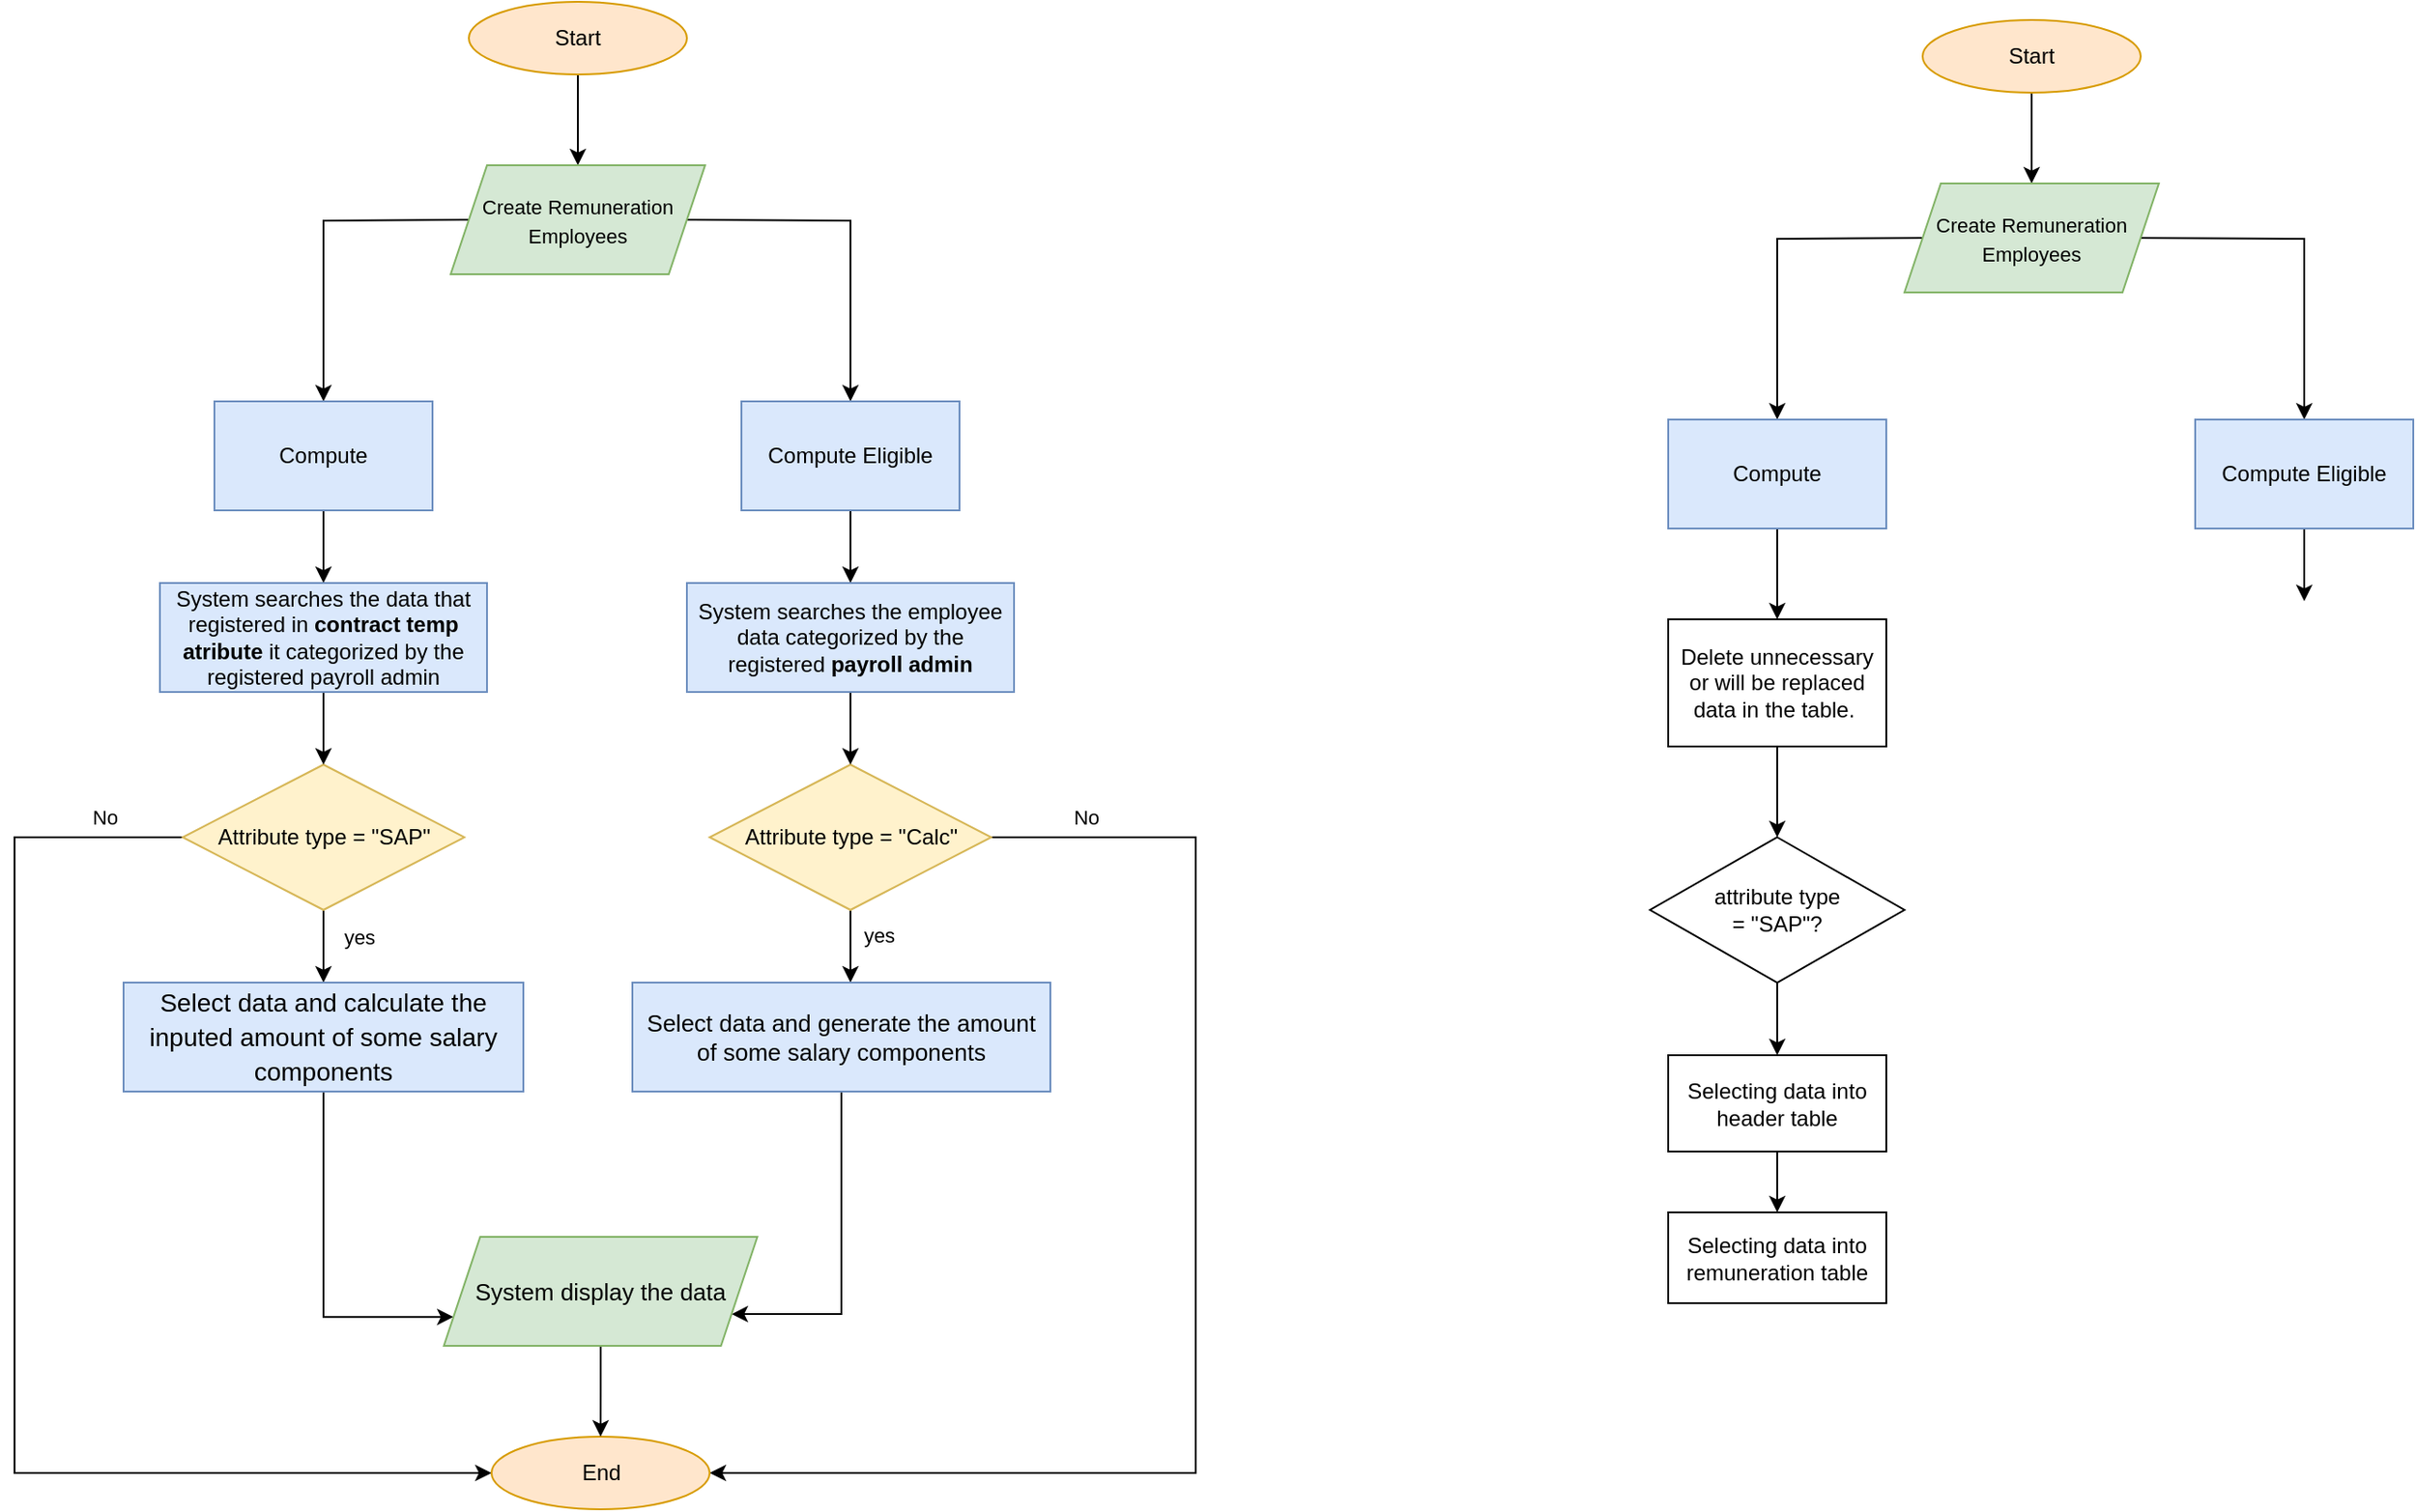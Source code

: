 <mxfile version="20.8.5" type="github">
  <diagram id="WJZ4oMaHgGuHUTIhxIZY" name="Page-1">
    <mxGraphModel dx="304" dy="896" grid="1" gridSize="10" guides="1" tooltips="1" connect="1" arrows="1" fold="1" page="1" pageScale="1" pageWidth="850" pageHeight="1100" math="0" shadow="0">
      <root>
        <mxCell id="0" />
        <mxCell id="1" parent="0" />
        <mxCell id="uavgOarLLKWaWZCZ6UA3-4" value="" style="edgeStyle=orthogonalEdgeStyle;rounded=0;orthogonalLoop=1;jettySize=auto;html=1;" parent="1" source="uavgOarLLKWaWZCZ6UA3-1" edge="1">
          <mxGeometry relative="1" as="geometry">
            <mxPoint x="410" y="140.0" as="targetPoint" />
          </mxGeometry>
        </mxCell>
        <mxCell id="uavgOarLLKWaWZCZ6UA3-1" value="Start" style="ellipse;whiteSpace=wrap;html=1;fillColor=#ffe6cc;strokeColor=#d79b00;" parent="1" vertex="1">
          <mxGeometry x="350" y="50" width="120" height="40" as="geometry" />
        </mxCell>
        <mxCell id="uavgOarLLKWaWZCZ6UA3-6" value="" style="edgeStyle=orthogonalEdgeStyle;rounded=0;orthogonalLoop=1;jettySize=auto;html=1;" parent="1" target="uavgOarLLKWaWZCZ6UA3-5" edge="1">
          <mxGeometry relative="1" as="geometry">
            <mxPoint x="350" y="170.0" as="sourcePoint" />
          </mxGeometry>
        </mxCell>
        <mxCell id="yuhCwD8GnXxt0wWukK7g-17" value="" style="edgeStyle=orthogonalEdgeStyle;rounded=0;orthogonalLoop=1;jettySize=auto;html=1;fontFamily=Helvetica;fontSize=11;fontColor=#000000;" edge="1" parent="1" source="uavgOarLLKWaWZCZ6UA3-5" target="yuhCwD8GnXxt0wWukK7g-16">
          <mxGeometry relative="1" as="geometry" />
        </mxCell>
        <mxCell id="uavgOarLLKWaWZCZ6UA3-5" value="Compute" style="rounded=0;whiteSpace=wrap;html=1;fillColor=#dae8fc;strokeColor=#6c8ebf;" parent="1" vertex="1">
          <mxGeometry x="210" y="270" width="120" height="60" as="geometry" />
        </mxCell>
        <mxCell id="uavgOarLLKWaWZCZ6UA3-7" value="" style="edgeStyle=orthogonalEdgeStyle;rounded=0;orthogonalLoop=1;jettySize=auto;html=1;exitX=1;exitY=0.5;exitDx=0;exitDy=0;" parent="1" target="uavgOarLLKWaWZCZ6UA3-8" edge="1">
          <mxGeometry relative="1" as="geometry">
            <mxPoint x="470" y="170.0" as="sourcePoint" />
          </mxGeometry>
        </mxCell>
        <mxCell id="uavgOarLLKWaWZCZ6UA3-15" value="" style="edgeStyle=orthogonalEdgeStyle;rounded=0;orthogonalLoop=1;jettySize=auto;html=1;entryX=0.5;entryY=0;entryDx=0;entryDy=0;" parent="1" source="uavgOarLLKWaWZCZ6UA3-8" target="yuhCwD8GnXxt0wWukK7g-19" edge="1">
          <mxGeometry relative="1" as="geometry">
            <mxPoint x="560" y="360.0" as="targetPoint" />
          </mxGeometry>
        </mxCell>
        <mxCell id="uavgOarLLKWaWZCZ6UA3-8" value="Compute Eligible" style="rounded=0;whiteSpace=wrap;html=1;fillColor=#dae8fc;strokeColor=#6c8ebf;" parent="1" vertex="1">
          <mxGeometry x="500" y="270" width="120" height="60" as="geometry" />
        </mxCell>
        <mxCell id="uavgOarLLKWaWZCZ6UA3-24" value="" style="edgeStyle=orthogonalEdgeStyle;rounded=0;orthogonalLoop=1;jettySize=auto;html=1;" parent="1" source="uavgOarLLKWaWZCZ6UA3-19" target="yuhCwD8GnXxt0wWukK7g-1" edge="1">
          <mxGeometry relative="1" as="geometry">
            <mxPoint x="270" y="590" as="targetPoint" />
          </mxGeometry>
        </mxCell>
        <mxCell id="uavgOarLLKWaWZCZ6UA3-28" style="edgeStyle=orthogonalEdgeStyle;rounded=0;orthogonalLoop=1;jettySize=auto;html=1;entryX=0;entryY=0.5;entryDx=0;entryDy=0;fontFamily=Helvetica;" parent="1" source="uavgOarLLKWaWZCZ6UA3-19" target="uavgOarLLKWaWZCZ6UA3-25" edge="1">
          <mxGeometry relative="1" as="geometry">
            <Array as="points">
              <mxPoint x="100" y="510" />
              <mxPoint x="100" y="860" />
            </Array>
          </mxGeometry>
        </mxCell>
        <mxCell id="uavgOarLLKWaWZCZ6UA3-19" value="Attribute type = &quot;SAP&quot;" style="rhombus;whiteSpace=wrap;html=1;fillColor=#fff2cc;strokeColor=#d6b656;" parent="1" vertex="1">
          <mxGeometry x="192.5" y="470" width="155" height="80" as="geometry" />
        </mxCell>
        <mxCell id="uavgOarLLKWaWZCZ6UA3-27" value="" style="edgeStyle=orthogonalEdgeStyle;rounded=0;orthogonalLoop=1;jettySize=auto;html=1;fontFamily=Helvetica;" parent="1" source="uavgOarLLKWaWZCZ6UA3-22" target="yuhCwD8GnXxt0wWukK7g-2" edge="1">
          <mxGeometry relative="1" as="geometry">
            <mxPoint x="560" y="590" as="targetPoint" />
            <Array as="points">
              <mxPoint x="560" y="580" />
              <mxPoint x="560" y="580" />
            </Array>
          </mxGeometry>
        </mxCell>
        <mxCell id="uavgOarLLKWaWZCZ6UA3-29" style="edgeStyle=orthogonalEdgeStyle;rounded=0;orthogonalLoop=1;jettySize=auto;html=1;entryX=1;entryY=0.5;entryDx=0;entryDy=0;fontFamily=Helvetica;" parent="1" source="uavgOarLLKWaWZCZ6UA3-22" target="uavgOarLLKWaWZCZ6UA3-25" edge="1">
          <mxGeometry relative="1" as="geometry">
            <Array as="points">
              <mxPoint x="750" y="510" />
              <mxPoint x="750" y="860" />
            </Array>
          </mxGeometry>
        </mxCell>
        <mxCell id="uavgOarLLKWaWZCZ6UA3-22" value="Attribute type = &quot;Calc&quot;" style="rhombus;whiteSpace=wrap;html=1;fillColor=#fff2cc;strokeColor=#d6b656;" parent="1" vertex="1">
          <mxGeometry x="482.5" y="470" width="155" height="80" as="geometry" />
        </mxCell>
        <mxCell id="uavgOarLLKWaWZCZ6UA3-25" value="End" style="ellipse;whiteSpace=wrap;html=1;fillColor=#ffe6cc;strokeColor=#d79b00;" parent="1" vertex="1">
          <mxGeometry x="362.5" y="840" width="120" height="40" as="geometry" />
        </mxCell>
        <mxCell id="yuhCwD8GnXxt0wWukK7g-13" style="edgeStyle=orthogonalEdgeStyle;rounded=0;orthogonalLoop=1;jettySize=auto;html=1;fontFamily=Helvetica;fontSize=11;fontColor=#000000;entryX=0;entryY=0.75;entryDx=0;entryDy=0;" edge="1" parent="1" source="yuhCwD8GnXxt0wWukK7g-1" target="yuhCwD8GnXxt0wWukK7g-10">
          <mxGeometry relative="1" as="geometry">
            <mxPoint x="270" y="730" as="targetPoint" />
            <Array as="points">
              <mxPoint x="270" y="774" />
            </Array>
          </mxGeometry>
        </mxCell>
        <mxCell id="yuhCwD8GnXxt0wWukK7g-1" value="&lt;p style=&quot;font-size: 14px; line-height: 19px;&quot;&gt;Select data and calculate the inputed amount of some salary components&lt;/p&gt;" style="rounded=0;whiteSpace=wrap;html=1;fillColor=#dae8fc;strokeColor=#6c8ebf;" vertex="1" parent="1">
          <mxGeometry x="160" y="590" width="220" height="60" as="geometry" />
        </mxCell>
        <mxCell id="yuhCwD8GnXxt0wWukK7g-12" style="edgeStyle=orthogonalEdgeStyle;rounded=0;orthogonalLoop=1;jettySize=auto;html=1;entryX=1;entryY=0.75;entryDx=0;entryDy=0;fontFamily=Helvetica;fontSize=11;fontColor=#000000;" edge="1" parent="1" source="yuhCwD8GnXxt0wWukK7g-2" target="yuhCwD8GnXxt0wWukK7g-10">
          <mxGeometry relative="1" as="geometry">
            <Array as="points">
              <mxPoint x="555" y="773" />
            </Array>
          </mxGeometry>
        </mxCell>
        <mxCell id="yuhCwD8GnXxt0wWukK7g-2" value="&lt;span style=&quot;font-size: 13px;&quot;&gt;Select data and generate the amount of some salary components&lt;/span&gt;" style="rounded=0;whiteSpace=wrap;html=1;fillColor=#dae8fc;strokeColor=#6c8ebf;" vertex="1" parent="1">
          <mxGeometry x="440" y="590" width="230" height="60" as="geometry" />
        </mxCell>
        <mxCell id="yuhCwD8GnXxt0wWukK7g-14" value="" style="edgeStyle=orthogonalEdgeStyle;rounded=0;orthogonalLoop=1;jettySize=auto;html=1;fontFamily=Helvetica;fontSize=11;fontColor=#000000;" edge="1" parent="1" source="yuhCwD8GnXxt0wWukK7g-10" target="uavgOarLLKWaWZCZ6UA3-25">
          <mxGeometry relative="1" as="geometry" />
        </mxCell>
        <mxCell id="yuhCwD8GnXxt0wWukK7g-10" value="System display the data" style="shape=parallelogram;perimeter=parallelogramPerimeter;whiteSpace=wrap;html=1;fixedSize=1;labelBackgroundColor=none;fontFamily=Helvetica;fontSize=13;fillColor=#d5e8d4;strokeColor=#82b366;" vertex="1" parent="1">
          <mxGeometry x="336.25" y="730" width="172.5" height="60" as="geometry" />
        </mxCell>
        <mxCell id="yuhCwD8GnXxt0wWukK7g-11" value="&lt;font style=&quot;font-size: 11px;&quot;&gt;Create Remuneration Employees&lt;/font&gt;" style="shape=parallelogram;perimeter=parallelogramPerimeter;whiteSpace=wrap;html=1;fixedSize=1;labelBackgroundColor=none;fontFamily=Helvetica;fontSize=13;fillColor=#d5e8d4;strokeColor=#82b366;" vertex="1" parent="1">
          <mxGeometry x="340" y="140" width="140" height="60" as="geometry" />
        </mxCell>
        <mxCell id="yuhCwD8GnXxt0wWukK7g-18" value="" style="edgeStyle=orthogonalEdgeStyle;rounded=0;orthogonalLoop=1;jettySize=auto;html=1;fontFamily=Helvetica;fontSize=11;fontColor=#000000;" edge="1" parent="1" source="yuhCwD8GnXxt0wWukK7g-16" target="uavgOarLLKWaWZCZ6UA3-19">
          <mxGeometry relative="1" as="geometry" />
        </mxCell>
        <mxCell id="yuhCwD8GnXxt0wWukK7g-16" value="System searches the data that registered in &lt;b&gt;contract temp atribute &lt;/b&gt;it categorized by the registered payroll admin" style="rounded=0;whiteSpace=wrap;html=1;fillColor=#dae8fc;strokeColor=#6c8ebf;" vertex="1" parent="1">
          <mxGeometry x="180" y="370" width="180" height="60" as="geometry" />
        </mxCell>
        <mxCell id="yuhCwD8GnXxt0wWukK7g-20" value="" style="edgeStyle=orthogonalEdgeStyle;rounded=0;orthogonalLoop=1;jettySize=auto;html=1;fontFamily=Helvetica;fontSize=11;fontColor=#000000;" edge="1" parent="1" source="yuhCwD8GnXxt0wWukK7g-19" target="uavgOarLLKWaWZCZ6UA3-22">
          <mxGeometry relative="1" as="geometry" />
        </mxCell>
        <mxCell id="yuhCwD8GnXxt0wWukK7g-19" value="System searches the employee data&amp;nbsp;categorized by the registered &lt;b&gt;payroll admin&lt;/b&gt;" style="rounded=0;whiteSpace=wrap;html=1;fillColor=#dae8fc;strokeColor=#6c8ebf;" vertex="1" parent="1">
          <mxGeometry x="470" y="370" width="180" height="60" as="geometry" />
        </mxCell>
        <mxCell id="yuhCwD8GnXxt0wWukK7g-21" value="&lt;br&gt;No" style="text;html=1;strokeColor=none;fillColor=none;align=center;verticalAlign=middle;whiteSpace=wrap;rounded=0;labelBackgroundColor=none;fontFamily=Helvetica;fontSize=11;fontColor=#000000;" vertex="1" parent="1">
          <mxGeometry x="120" y="477" width="60" height="30" as="geometry" />
        </mxCell>
        <mxCell id="yuhCwD8GnXxt0wWukK7g-24" value="&lt;br&gt;No" style="text;html=1;strokeColor=none;fillColor=none;align=center;verticalAlign=middle;whiteSpace=wrap;rounded=0;labelBackgroundColor=none;fontFamily=Helvetica;fontSize=11;fontColor=#000000;" vertex="1" parent="1">
          <mxGeometry x="660" y="477" width="60" height="30" as="geometry" />
        </mxCell>
        <mxCell id="yuhCwD8GnXxt0wWukK7g-25" value="yes" style="text;html=1;strokeColor=none;fillColor=none;align=center;verticalAlign=middle;whiteSpace=wrap;rounded=0;labelBackgroundColor=none;fontFamily=Helvetica;fontSize=11;fontColor=#000000;" vertex="1" parent="1">
          <mxGeometry x="260" y="550" width="60" height="30" as="geometry" />
        </mxCell>
        <mxCell id="yuhCwD8GnXxt0wWukK7g-26" value="yes" style="text;html=1;strokeColor=none;fillColor=none;align=center;verticalAlign=middle;whiteSpace=wrap;rounded=0;labelBackgroundColor=none;fontFamily=Helvetica;fontSize=11;fontColor=#000000;" vertex="1" parent="1">
          <mxGeometry x="546" y="549" width="60" height="30" as="geometry" />
        </mxCell>
        <mxCell id="yuhCwD8GnXxt0wWukK7g-30" value="" style="edgeStyle=orthogonalEdgeStyle;rounded=0;orthogonalLoop=1;jettySize=auto;html=1;" edge="1" parent="1" source="yuhCwD8GnXxt0wWukK7g-31">
          <mxGeometry relative="1" as="geometry">
            <mxPoint x="1210" y="150" as="targetPoint" />
          </mxGeometry>
        </mxCell>
        <mxCell id="yuhCwD8GnXxt0wWukK7g-31" value="Start" style="ellipse;whiteSpace=wrap;html=1;fillColor=#ffe6cc;strokeColor=#d79b00;" vertex="1" parent="1">
          <mxGeometry x="1150" y="60" width="120" height="40" as="geometry" />
        </mxCell>
        <mxCell id="yuhCwD8GnXxt0wWukK7g-32" value="" style="edgeStyle=orthogonalEdgeStyle;rounded=0;orthogonalLoop=1;jettySize=auto;html=1;" edge="1" parent="1" target="yuhCwD8GnXxt0wWukK7g-34">
          <mxGeometry relative="1" as="geometry">
            <mxPoint x="1150" y="180" as="sourcePoint" />
          </mxGeometry>
        </mxCell>
        <mxCell id="yuhCwD8GnXxt0wWukK7g-33" value="" style="edgeStyle=orthogonalEdgeStyle;rounded=0;orthogonalLoop=1;jettySize=auto;html=1;fontFamily=Helvetica;fontSize=11;fontColor=#000000;" edge="1" parent="1" source="yuhCwD8GnXxt0wWukK7g-34" target="yuhCwD8GnXxt0wWukK7g-60">
          <mxGeometry relative="1" as="geometry">
            <mxPoint x="1070" y="380" as="targetPoint" />
          </mxGeometry>
        </mxCell>
        <mxCell id="yuhCwD8GnXxt0wWukK7g-34" value="Compute" style="rounded=0;whiteSpace=wrap;html=1;fillColor=#dae8fc;strokeColor=#6c8ebf;" vertex="1" parent="1">
          <mxGeometry x="1010" y="280" width="120" height="60" as="geometry" />
        </mxCell>
        <mxCell id="yuhCwD8GnXxt0wWukK7g-35" value="" style="edgeStyle=orthogonalEdgeStyle;rounded=0;orthogonalLoop=1;jettySize=auto;html=1;exitX=1;exitY=0.5;exitDx=0;exitDy=0;" edge="1" parent="1" target="yuhCwD8GnXxt0wWukK7g-37">
          <mxGeometry relative="1" as="geometry">
            <mxPoint x="1270" y="180" as="sourcePoint" />
          </mxGeometry>
        </mxCell>
        <mxCell id="yuhCwD8GnXxt0wWukK7g-36" value="" style="edgeStyle=orthogonalEdgeStyle;rounded=0;orthogonalLoop=1;jettySize=auto;html=1;entryX=0.5;entryY=0;entryDx=0;entryDy=0;" edge="1" parent="1" source="yuhCwD8GnXxt0wWukK7g-37">
          <mxGeometry relative="1" as="geometry">
            <mxPoint x="1360" y="380" as="targetPoint" />
          </mxGeometry>
        </mxCell>
        <mxCell id="yuhCwD8GnXxt0wWukK7g-37" value="Compute Eligible" style="rounded=0;whiteSpace=wrap;html=1;fillColor=#dae8fc;strokeColor=#6c8ebf;" vertex="1" parent="1">
          <mxGeometry x="1300" y="280" width="120" height="60" as="geometry" />
        </mxCell>
        <mxCell id="yuhCwD8GnXxt0wWukK7g-39" style="edgeStyle=orthogonalEdgeStyle;rounded=0;orthogonalLoop=1;jettySize=auto;html=1;entryX=0;entryY=0.5;entryDx=0;entryDy=0;fontFamily=Helvetica;" edge="1" parent="1" target="yuhCwD8GnXxt0wWukK7g-44">
          <mxGeometry relative="1" as="geometry">
            <Array as="points">
              <mxPoint x="900" y="520" />
              <mxPoint x="900" y="870" />
            </Array>
            <mxPoint x="992.5" y="520.0" as="sourcePoint" />
          </mxGeometry>
        </mxCell>
        <mxCell id="yuhCwD8GnXxt0wWukK7g-51" value="&lt;font style=&quot;font-size: 11px;&quot;&gt;Create Remuneration Employees&lt;/font&gt;" style="shape=parallelogram;perimeter=parallelogramPerimeter;whiteSpace=wrap;html=1;fixedSize=1;labelBackgroundColor=none;fontFamily=Helvetica;fontSize=13;fillColor=#d5e8d4;strokeColor=#82b366;" vertex="1" parent="1">
          <mxGeometry x="1140" y="150" width="140" height="60" as="geometry" />
        </mxCell>
        <mxCell id="yuhCwD8GnXxt0wWukK7g-62" value="" style="edgeStyle=orthogonalEdgeStyle;rounded=0;orthogonalLoop=1;jettySize=auto;html=1;fontFamily=Helvetica;fontSize=11;fontColor=#000000;entryX=0.5;entryY=0;entryDx=0;entryDy=0;" edge="1" parent="1" source="yuhCwD8GnXxt0wWukK7g-60" target="yuhCwD8GnXxt0wWukK7g-66">
          <mxGeometry relative="1" as="geometry">
            <mxPoint x="1080" y="510" as="targetPoint" />
          </mxGeometry>
        </mxCell>
        <mxCell id="yuhCwD8GnXxt0wWukK7g-60" value="&lt;font style=&quot;font-size: 12px;&quot;&gt;Delete unnecessary or will be replaced data in the table.&amp;nbsp;&lt;/font&gt;" style="rounded=0;whiteSpace=wrap;html=1;labelBackgroundColor=none;fontFamily=Helvetica;fontSize=11;fontColor=#000000;" vertex="1" parent="1">
          <mxGeometry x="1010" y="390" width="120" height="70" as="geometry" />
        </mxCell>
        <mxCell id="yuhCwD8GnXxt0wWukK7g-64" value="" style="edgeStyle=orthogonalEdgeStyle;rounded=0;orthogonalLoop=1;jettySize=auto;html=1;fontFamily=Helvetica;fontSize=11;fontColor=#000000;" edge="1" parent="1" source="yuhCwD8GnXxt0wWukK7g-61" target="yuhCwD8GnXxt0wWukK7g-63">
          <mxGeometry relative="1" as="geometry" />
        </mxCell>
        <mxCell id="yuhCwD8GnXxt0wWukK7g-61" value="&lt;font style=&quot;font-size: 12px;&quot;&gt;Selecting data into header table&lt;/font&gt;" style="rounded=0;whiteSpace=wrap;html=1;labelBackgroundColor=none;fontFamily=Helvetica;fontSize=11;fontColor=#000000;" vertex="1" parent="1">
          <mxGeometry x="1010" y="630" width="120" height="53" as="geometry" />
        </mxCell>
        <mxCell id="yuhCwD8GnXxt0wWukK7g-63" value="&lt;font style=&quot;font-size: 12px;&quot;&gt;Selecting data into &lt;br&gt;remuneration table&lt;/font&gt;" style="rounded=0;whiteSpace=wrap;html=1;labelBackgroundColor=none;fontFamily=Helvetica;fontSize=11;fontColor=#000000;" vertex="1" parent="1">
          <mxGeometry x="1010" y="716.5" width="120" height="50" as="geometry" />
        </mxCell>
        <mxCell id="yuhCwD8GnXxt0wWukK7g-67" style="edgeStyle=orthogonalEdgeStyle;rounded=0;orthogonalLoop=1;jettySize=auto;html=1;entryX=0.5;entryY=0;entryDx=0;entryDy=0;fontFamily=Helvetica;fontSize=12;fontColor=#000000;" edge="1" parent="1" source="yuhCwD8GnXxt0wWukK7g-66" target="yuhCwD8GnXxt0wWukK7g-61">
          <mxGeometry relative="1" as="geometry" />
        </mxCell>
        <mxCell id="yuhCwD8GnXxt0wWukK7g-66" value="attribute type &lt;br&gt;= &quot;SAP&quot;?" style="rhombus;whiteSpace=wrap;html=1;labelBackgroundColor=none;fontFamily=Helvetica;fontSize=12;fontColor=#000000;" vertex="1" parent="1">
          <mxGeometry x="1000" y="510" width="140" height="80" as="geometry" />
        </mxCell>
      </root>
    </mxGraphModel>
  </diagram>
</mxfile>
